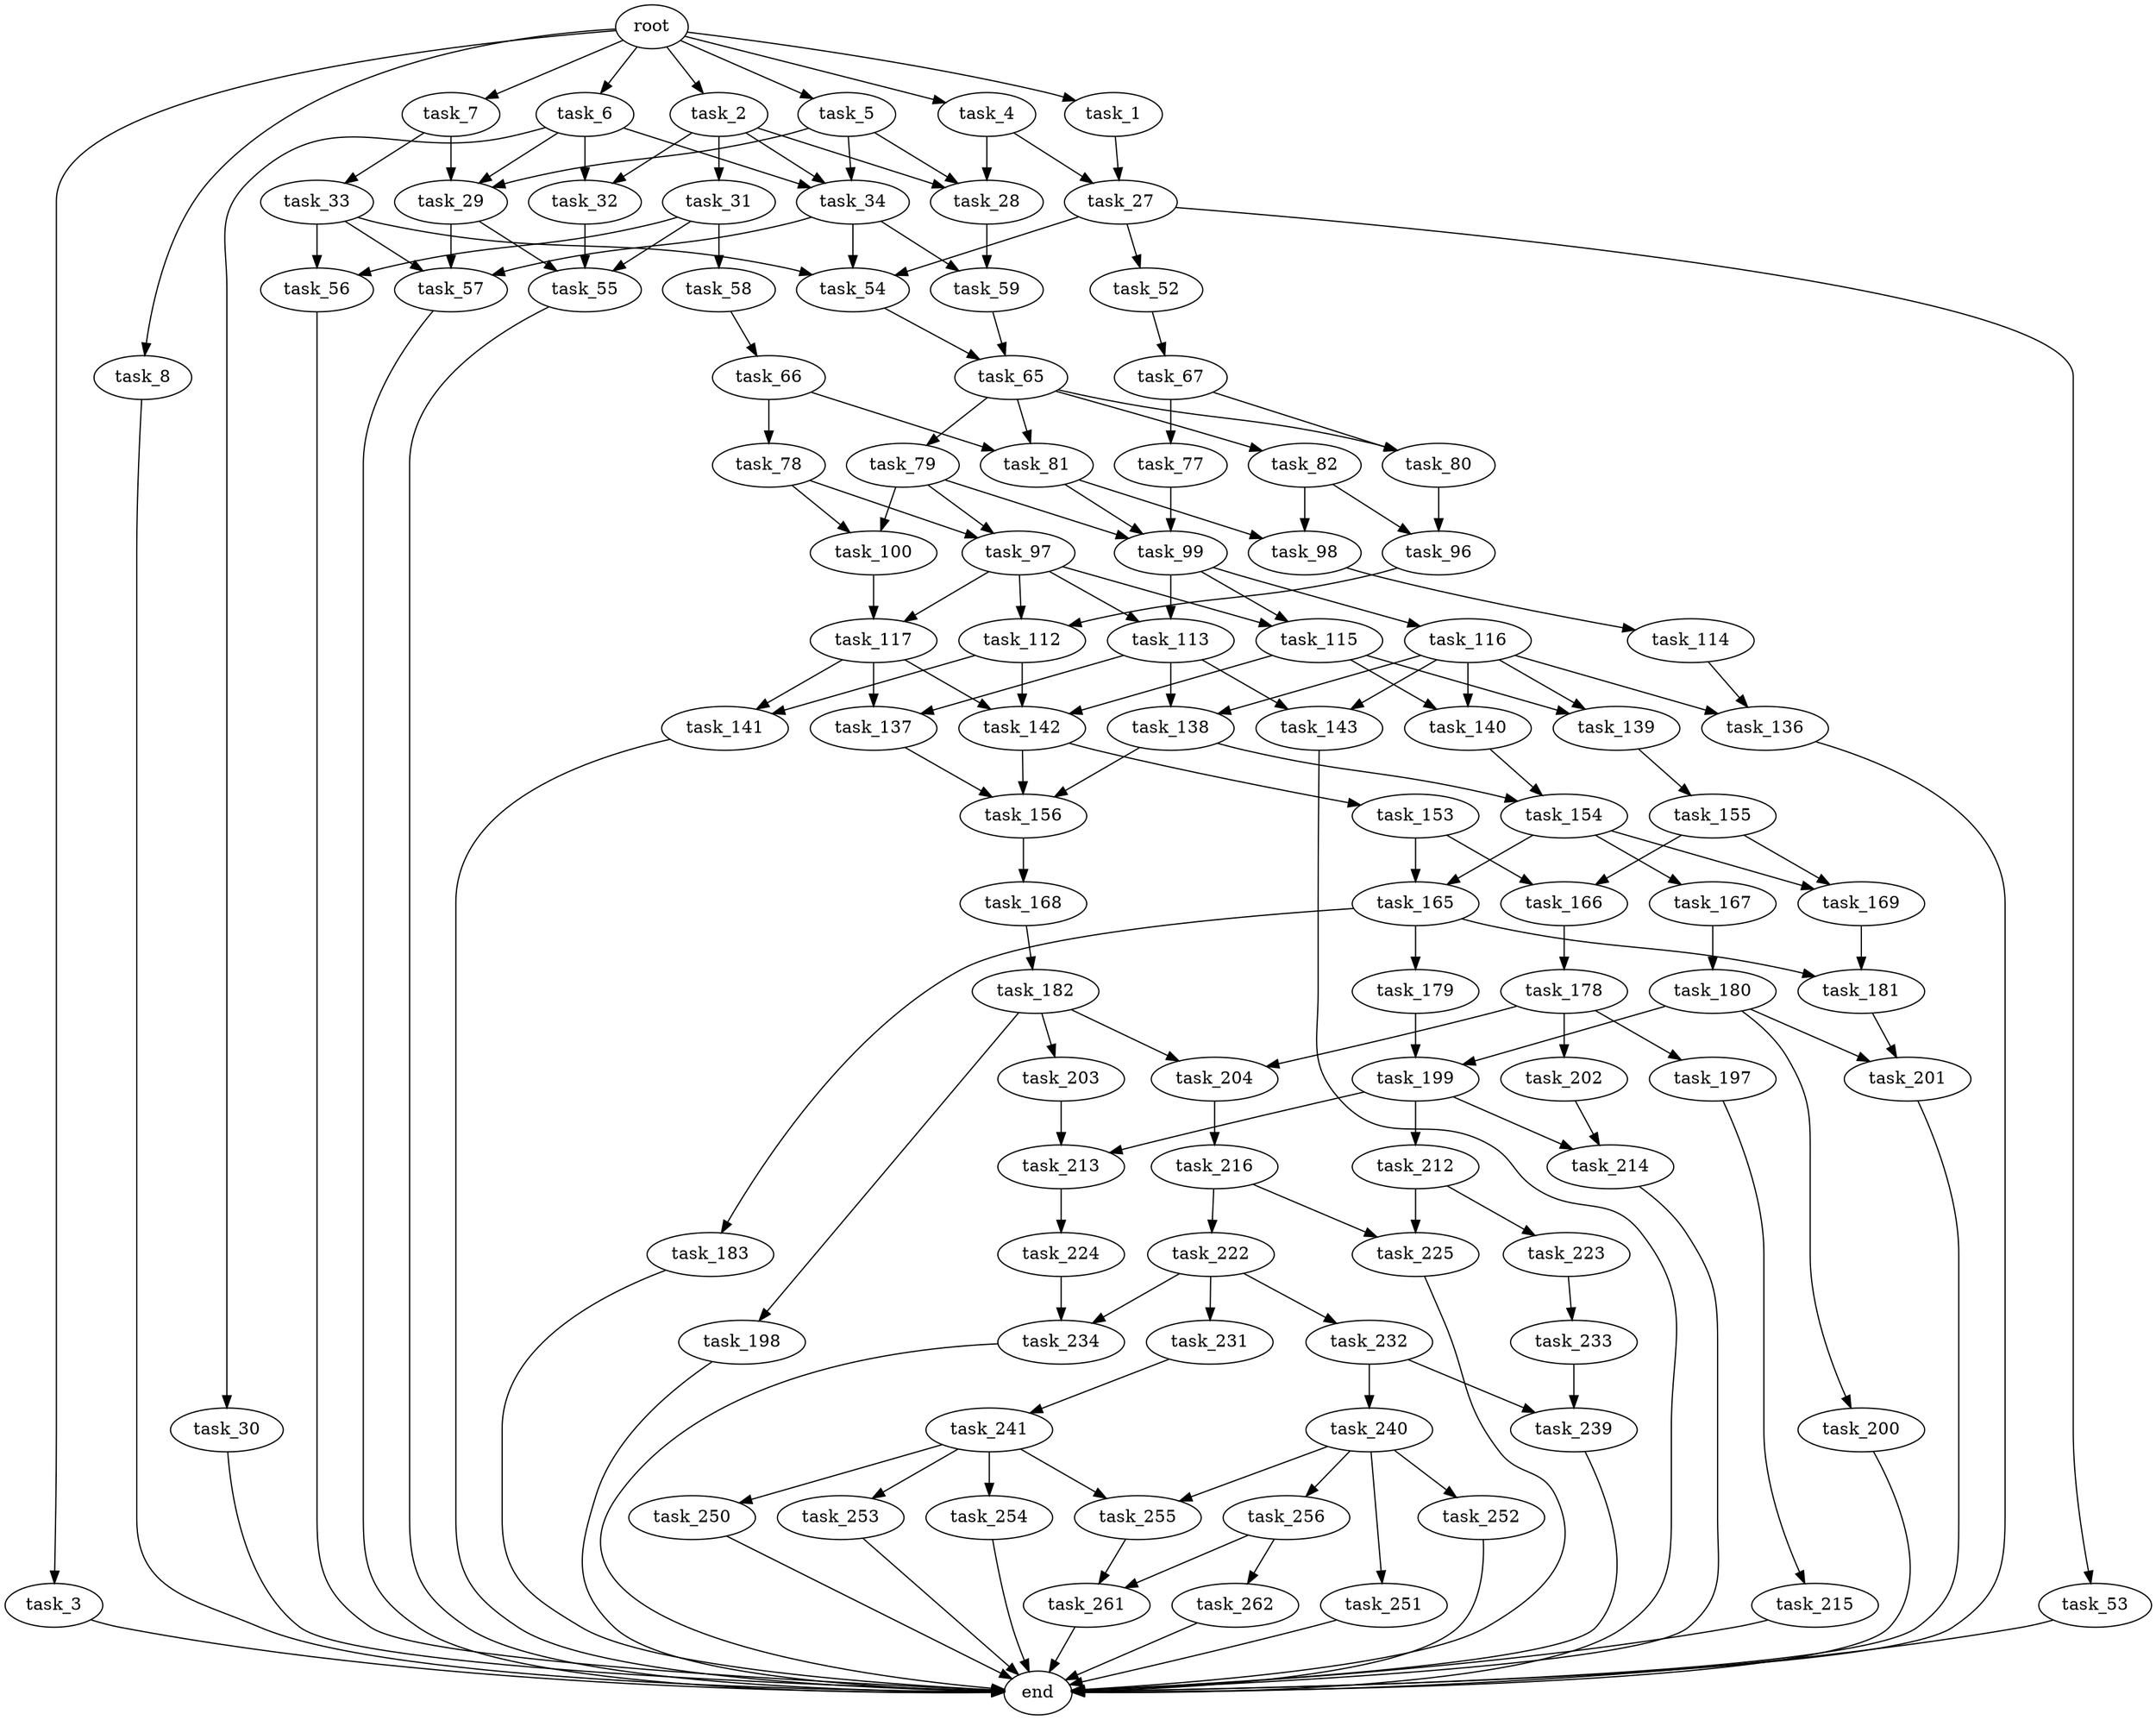 digraph G {
  root [size="0.000000"];
  task_1 [size="4203470928.000000"];
  task_2 [size="3863202266.000000"];
  task_3 [size="4261605262.000000"];
  task_4 [size="12540542832.000000"];
  task_5 [size="68719476736.000000"];
  task_6 [size="549755813888.000000"];
  task_7 [size="1073741824000.000000"];
  task_8 [size="208201705134.000000"];
  task_27 [size="269785504455.000000"];
  task_28 [size="180032739803.000000"];
  task_29 [size="430502855045.000000"];
  task_30 [size="5878399220.000000"];
  task_31 [size="621674407.000000"];
  task_32 [size="16190556470.000000"];
  task_33 [size="191555563820.000000"];
  task_34 [size="110183771701.000000"];
  task_52 [size="419705619187.000000"];
  task_53 [size="811734237421.000000"];
  task_54 [size="45106114378.000000"];
  task_55 [size="549755813888.000000"];
  task_56 [size="368293445632.000000"];
  task_57 [size="21557051822.000000"];
  task_58 [size="368293445632.000000"];
  task_59 [size="7548655249.000000"];
  task_65 [size="2863148003.000000"];
  task_66 [size="5058198819.000000"];
  task_67 [size="39940009126.000000"];
  task_77 [size="68719476736.000000"];
  task_78 [size="196288681117.000000"];
  task_79 [size="12601501609.000000"];
  task_80 [size="231928233984.000000"];
  task_81 [size="368293445632.000000"];
  task_82 [size="1073741824000.000000"];
  task_96 [size="1891115516.000000"];
  task_97 [size="18195310389.000000"];
  task_98 [size="24634360144.000000"];
  task_99 [size="68719476736.000000"];
  task_100 [size="27890323393.000000"];
  task_112 [size="33831352139.000000"];
  task_113 [size="68719476736.000000"];
  task_114 [size="75590087183.000000"];
  task_115 [size="40931508798.000000"];
  task_116 [size="549755813888.000000"];
  task_117 [size="81076904161.000000"];
  task_136 [size="41872994412.000000"];
  task_137 [size="1073741824000.000000"];
  task_138 [size="11920822001.000000"];
  task_139 [size="368293445632.000000"];
  task_140 [size="10904111847.000000"];
  task_141 [size="28991029248.000000"];
  task_142 [size="660723267483.000000"];
  task_143 [size="15832431495.000000"];
  task_153 [size="515823384710.000000"];
  task_154 [size="444483825999.000000"];
  task_155 [size="160522143536.000000"];
  task_156 [size="28991029248.000000"];
  task_165 [size="8914823847.000000"];
  task_166 [size="134217728000.000000"];
  task_167 [size="782757789696.000000"];
  task_168 [size="8589934592.000000"];
  task_169 [size="68719476736.000000"];
  task_178 [size="28991029248.000000"];
  task_179 [size="968896632.000000"];
  task_180 [size="559703007245.000000"];
  task_181 [size="1073741824000.000000"];
  task_182 [size="8589934592.000000"];
  task_183 [size="523951919957.000000"];
  task_197 [size="318156928513.000000"];
  task_198 [size="1388877890.000000"];
  task_199 [size="89387436153.000000"];
  task_200 [size="43426127390.000000"];
  task_201 [size="3217739844.000000"];
  task_202 [size="208913909373.000000"];
  task_203 [size="28991029248.000000"];
  task_204 [size="549755813888.000000"];
  task_212 [size="549755813888.000000"];
  task_213 [size="1521652531.000000"];
  task_214 [size="782757789696.000000"];
  task_215 [size="103532737433.000000"];
  task_216 [size="7625019891.000000"];
  task_222 [size="549755813888.000000"];
  task_223 [size="18807167181.000000"];
  task_224 [size="68719476736.000000"];
  task_225 [size="343613164599.000000"];
  task_231 [size="2810597173.000000"];
  task_232 [size="665679523969.000000"];
  task_233 [size="12963903636.000000"];
  task_234 [size="231928233984.000000"];
  task_239 [size="396261229210.000000"];
  task_240 [size="1080523423032.000000"];
  task_241 [size="644289506.000000"];
  task_250 [size="291192502916.000000"];
  task_251 [size="189101974923.000000"];
  task_252 [size="5018589343.000000"];
  task_253 [size="68719476736.000000"];
  task_254 [size="134217728000.000000"];
  task_255 [size="76161238549.000000"];
  task_256 [size="134217728000.000000"];
  task_261 [size="2113973414.000000"];
  task_262 [size="48870929687.000000"];
  end [size="0.000000"];

  root -> task_1 [size="1.000000"];
  root -> task_2 [size="1.000000"];
  root -> task_3 [size="1.000000"];
  root -> task_4 [size="1.000000"];
  root -> task_5 [size="1.000000"];
  root -> task_6 [size="1.000000"];
  root -> task_7 [size="1.000000"];
  root -> task_8 [size="1.000000"];
  task_1 -> task_27 [size="209715200.000000"];
  task_2 -> task_28 [size="411041792.000000"];
  task_2 -> task_31 [size="411041792.000000"];
  task_2 -> task_32 [size="411041792.000000"];
  task_2 -> task_34 [size="411041792.000000"];
  task_3 -> end [size="1.000000"];
  task_4 -> task_27 [size="209715200.000000"];
  task_4 -> task_28 [size="209715200.000000"];
  task_5 -> task_28 [size="134217728.000000"];
  task_5 -> task_29 [size="134217728.000000"];
  task_5 -> task_34 [size="134217728.000000"];
  task_6 -> task_29 [size="536870912.000000"];
  task_6 -> task_30 [size="536870912.000000"];
  task_6 -> task_32 [size="536870912.000000"];
  task_6 -> task_34 [size="536870912.000000"];
  task_7 -> task_29 [size="838860800.000000"];
  task_7 -> task_33 [size="838860800.000000"];
  task_8 -> end [size="1.000000"];
  task_27 -> task_52 [size="209715200.000000"];
  task_27 -> task_53 [size="209715200.000000"];
  task_27 -> task_54 [size="209715200.000000"];
  task_28 -> task_59 [size="134217728.000000"];
  task_29 -> task_55 [size="536870912.000000"];
  task_29 -> task_57 [size="536870912.000000"];
  task_30 -> end [size="1.000000"];
  task_31 -> task_55 [size="75497472.000000"];
  task_31 -> task_56 [size="75497472.000000"];
  task_31 -> task_58 [size="75497472.000000"];
  task_32 -> task_55 [size="75497472.000000"];
  task_33 -> task_54 [size="134217728.000000"];
  task_33 -> task_56 [size="134217728.000000"];
  task_33 -> task_57 [size="134217728.000000"];
  task_34 -> task_54 [size="209715200.000000"];
  task_34 -> task_57 [size="209715200.000000"];
  task_34 -> task_59 [size="209715200.000000"];
  task_52 -> task_67 [size="411041792.000000"];
  task_53 -> end [size="1.000000"];
  task_54 -> task_65 [size="838860800.000000"];
  task_55 -> end [size="1.000000"];
  task_56 -> end [size="1.000000"];
  task_57 -> end [size="1.000000"];
  task_58 -> task_66 [size="411041792.000000"];
  task_59 -> task_65 [size="301989888.000000"];
  task_65 -> task_79 [size="75497472.000000"];
  task_65 -> task_80 [size="75497472.000000"];
  task_65 -> task_81 [size="75497472.000000"];
  task_65 -> task_82 [size="75497472.000000"];
  task_66 -> task_78 [size="134217728.000000"];
  task_66 -> task_81 [size="134217728.000000"];
  task_67 -> task_77 [size="33554432.000000"];
  task_67 -> task_80 [size="33554432.000000"];
  task_77 -> task_99 [size="134217728.000000"];
  task_78 -> task_97 [size="134217728.000000"];
  task_78 -> task_100 [size="134217728.000000"];
  task_79 -> task_97 [size="301989888.000000"];
  task_79 -> task_99 [size="301989888.000000"];
  task_79 -> task_100 [size="301989888.000000"];
  task_80 -> task_96 [size="301989888.000000"];
  task_81 -> task_98 [size="411041792.000000"];
  task_81 -> task_99 [size="411041792.000000"];
  task_82 -> task_96 [size="838860800.000000"];
  task_82 -> task_98 [size="838860800.000000"];
  task_96 -> task_112 [size="33554432.000000"];
  task_97 -> task_112 [size="301989888.000000"];
  task_97 -> task_113 [size="301989888.000000"];
  task_97 -> task_115 [size="301989888.000000"];
  task_97 -> task_117 [size="301989888.000000"];
  task_98 -> task_114 [size="75497472.000000"];
  task_99 -> task_113 [size="134217728.000000"];
  task_99 -> task_115 [size="134217728.000000"];
  task_99 -> task_116 [size="134217728.000000"];
  task_100 -> task_117 [size="838860800.000000"];
  task_112 -> task_141 [size="679477248.000000"];
  task_112 -> task_142 [size="679477248.000000"];
  task_113 -> task_137 [size="134217728.000000"];
  task_113 -> task_138 [size="134217728.000000"];
  task_113 -> task_143 [size="134217728.000000"];
  task_114 -> task_136 [size="75497472.000000"];
  task_115 -> task_139 [size="679477248.000000"];
  task_115 -> task_140 [size="679477248.000000"];
  task_115 -> task_142 [size="679477248.000000"];
  task_116 -> task_136 [size="536870912.000000"];
  task_116 -> task_138 [size="536870912.000000"];
  task_116 -> task_139 [size="536870912.000000"];
  task_116 -> task_140 [size="536870912.000000"];
  task_116 -> task_143 [size="536870912.000000"];
  task_117 -> task_137 [size="75497472.000000"];
  task_117 -> task_141 [size="75497472.000000"];
  task_117 -> task_142 [size="75497472.000000"];
  task_136 -> end [size="1.000000"];
  task_137 -> task_156 [size="838860800.000000"];
  task_138 -> task_154 [size="838860800.000000"];
  task_138 -> task_156 [size="838860800.000000"];
  task_139 -> task_155 [size="411041792.000000"];
  task_140 -> task_154 [size="209715200.000000"];
  task_141 -> end [size="1.000000"];
  task_142 -> task_153 [size="411041792.000000"];
  task_142 -> task_156 [size="411041792.000000"];
  task_143 -> end [size="1.000000"];
  task_153 -> task_165 [size="411041792.000000"];
  task_153 -> task_166 [size="411041792.000000"];
  task_154 -> task_165 [size="301989888.000000"];
  task_154 -> task_167 [size="301989888.000000"];
  task_154 -> task_169 [size="301989888.000000"];
  task_155 -> task_166 [size="209715200.000000"];
  task_155 -> task_169 [size="209715200.000000"];
  task_156 -> task_168 [size="75497472.000000"];
  task_165 -> task_179 [size="301989888.000000"];
  task_165 -> task_181 [size="301989888.000000"];
  task_165 -> task_183 [size="301989888.000000"];
  task_166 -> task_178 [size="209715200.000000"];
  task_167 -> task_180 [size="679477248.000000"];
  task_168 -> task_182 [size="33554432.000000"];
  task_169 -> task_181 [size="134217728.000000"];
  task_178 -> task_197 [size="75497472.000000"];
  task_178 -> task_202 [size="75497472.000000"];
  task_178 -> task_204 [size="75497472.000000"];
  task_179 -> task_199 [size="33554432.000000"];
  task_180 -> task_199 [size="838860800.000000"];
  task_180 -> task_200 [size="838860800.000000"];
  task_180 -> task_201 [size="838860800.000000"];
  task_181 -> task_201 [size="838860800.000000"];
  task_182 -> task_198 [size="33554432.000000"];
  task_182 -> task_203 [size="33554432.000000"];
  task_182 -> task_204 [size="33554432.000000"];
  task_183 -> end [size="1.000000"];
  task_197 -> task_215 [size="301989888.000000"];
  task_198 -> end [size="1.000000"];
  task_199 -> task_212 [size="75497472.000000"];
  task_199 -> task_213 [size="75497472.000000"];
  task_199 -> task_214 [size="75497472.000000"];
  task_200 -> end [size="1.000000"];
  task_201 -> end [size="1.000000"];
  task_202 -> task_214 [size="679477248.000000"];
  task_203 -> task_213 [size="75497472.000000"];
  task_204 -> task_216 [size="536870912.000000"];
  task_212 -> task_223 [size="536870912.000000"];
  task_212 -> task_225 [size="536870912.000000"];
  task_213 -> task_224 [size="75497472.000000"];
  task_214 -> end [size="1.000000"];
  task_215 -> end [size="1.000000"];
  task_216 -> task_222 [size="209715200.000000"];
  task_216 -> task_225 [size="209715200.000000"];
  task_222 -> task_231 [size="536870912.000000"];
  task_222 -> task_232 [size="536870912.000000"];
  task_222 -> task_234 [size="536870912.000000"];
  task_223 -> task_233 [size="301989888.000000"];
  task_224 -> task_234 [size="134217728.000000"];
  task_225 -> end [size="1.000000"];
  task_231 -> task_241 [size="209715200.000000"];
  task_232 -> task_239 [size="411041792.000000"];
  task_232 -> task_240 [size="411041792.000000"];
  task_233 -> task_239 [size="679477248.000000"];
  task_234 -> end [size="1.000000"];
  task_239 -> end [size="1.000000"];
  task_240 -> task_251 [size="838860800.000000"];
  task_240 -> task_252 [size="838860800.000000"];
  task_240 -> task_255 [size="838860800.000000"];
  task_240 -> task_256 [size="838860800.000000"];
  task_241 -> task_250 [size="33554432.000000"];
  task_241 -> task_253 [size="33554432.000000"];
  task_241 -> task_254 [size="33554432.000000"];
  task_241 -> task_255 [size="33554432.000000"];
  task_250 -> end [size="1.000000"];
  task_251 -> end [size="1.000000"];
  task_252 -> end [size="1.000000"];
  task_253 -> end [size="1.000000"];
  task_254 -> end [size="1.000000"];
  task_255 -> task_261 [size="75497472.000000"];
  task_256 -> task_261 [size="209715200.000000"];
  task_256 -> task_262 [size="209715200.000000"];
  task_261 -> end [size="1.000000"];
  task_262 -> end [size="1.000000"];
}
